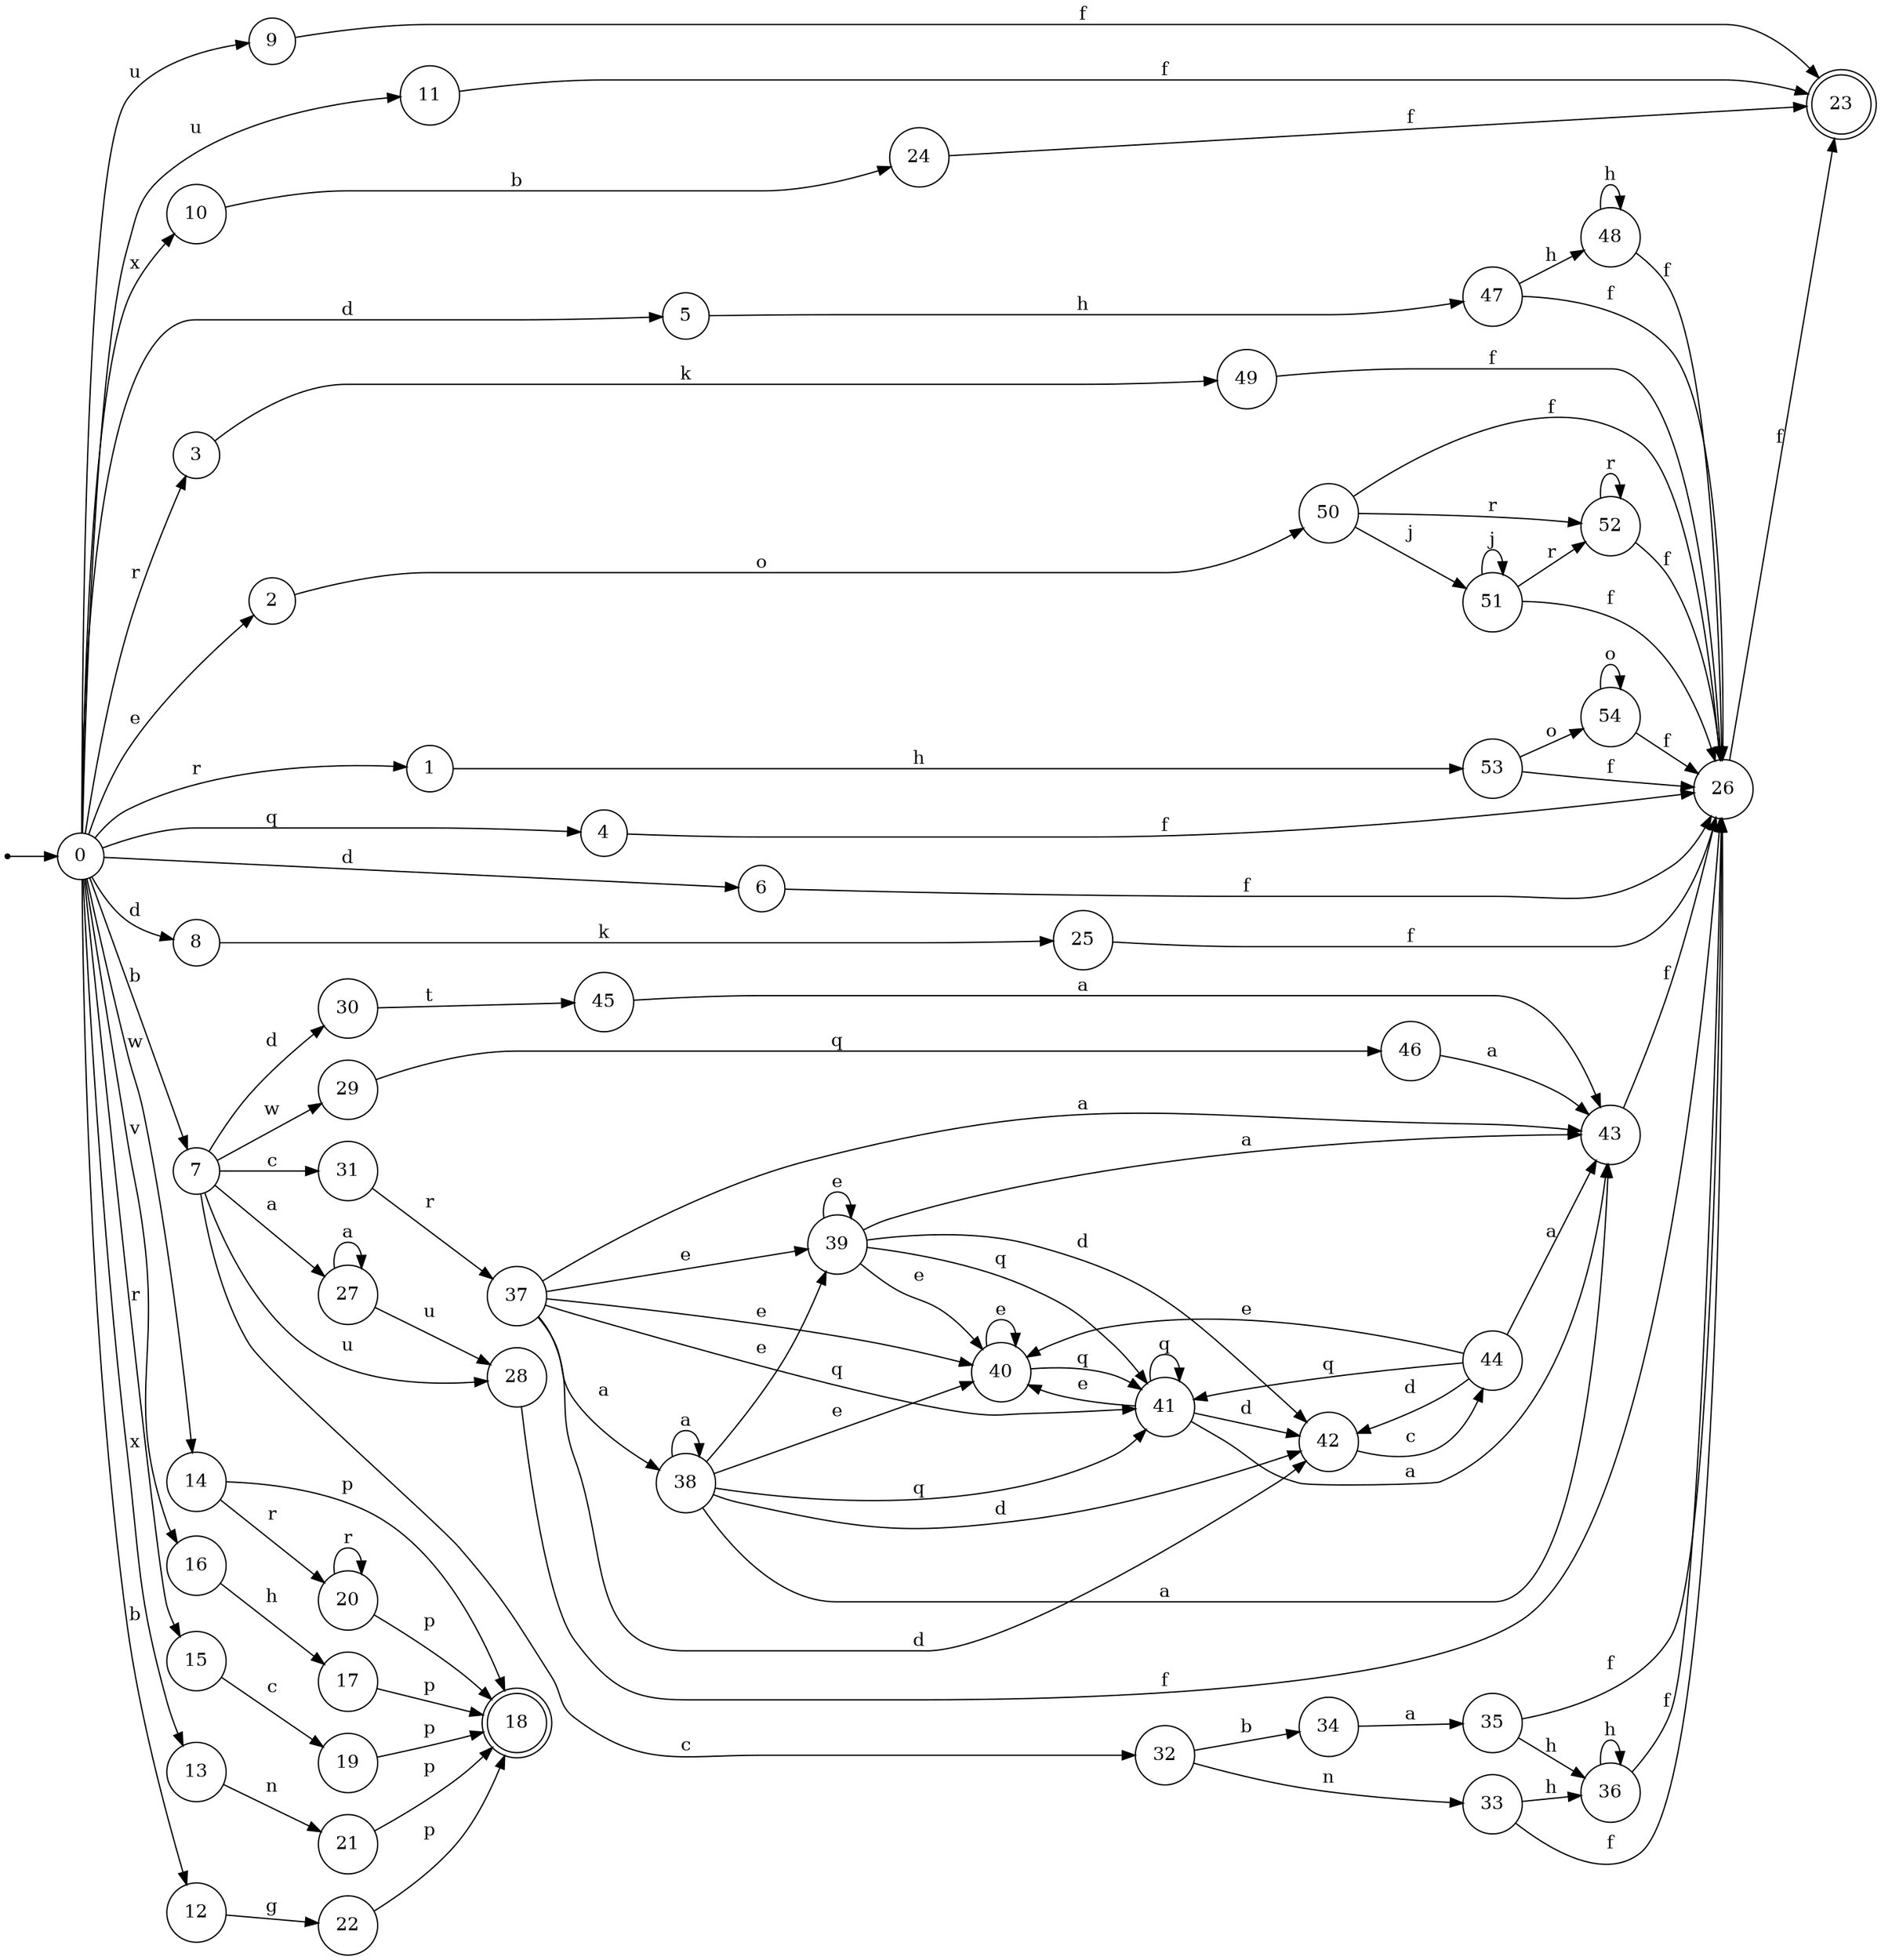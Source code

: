 digraph finite_state_machine {
rankdir=LR;
size="20,20";
node [shape = point]; "dummy0"
node [shape = circle]; "0";
"dummy0" -> "0";
node [shape = circle]; "1";
node [shape = circle]; "2";
node [shape = circle]; "3";
node [shape = circle]; "4";
node [shape = circle]; "5";
node [shape = circle]; "6";
node [shape = circle]; "7";
node [shape = circle]; "8";
node [shape = circle]; "9";
node [shape = circle]; "10";
node [shape = circle]; "11";
node [shape = circle]; "12";
node [shape = circle]; "13";
node [shape = circle]; "14";
node [shape = circle]; "15";
node [shape = circle]; "16";
node [shape = circle]; "17";
node [shape = doublecircle]; "18";node [shape = circle]; "19";
node [shape = circle]; "20";
node [shape = circle]; "21";
node [shape = circle]; "22";
node [shape = doublecircle]; "23";node [shape = circle]; "24";
node [shape = circle]; "25";
node [shape = circle]; "26";
node [shape = circle]; "27";
node [shape = circle]; "28";
node [shape = circle]; "29";
node [shape = circle]; "30";
node [shape = circle]; "31";
node [shape = circle]; "32";
node [shape = circle]; "33";
node [shape = circle]; "34";
node [shape = circle]; "35";
node [shape = circle]; "36";
node [shape = circle]; "37";
node [shape = circle]; "38";
node [shape = circle]; "39";
node [shape = circle]; "40";
node [shape = circle]; "41";
node [shape = circle]; "42";
node [shape = circle]; "43";
node [shape = circle]; "44";
node [shape = circle]; "45";
node [shape = circle]; "46";
node [shape = circle]; "47";
node [shape = circle]; "48";
node [shape = circle]; "49";
node [shape = circle]; "50";
node [shape = circle]; "51";
node [shape = circle]; "52";
node [shape = circle]; "53";
node [shape = circle]; "54";
"0" -> "1" [label = "r"];
 "0" -> "3" [label = "r"];
 "0" -> "15" [label = "r"];
 "0" -> "2" [label = "e"];
 "0" -> "4" [label = "q"];
 "0" -> "8" [label = "d"];
 "0" -> "5" [label = "d"];
 "0" -> "6" [label = "d"];
 "0" -> "12" [label = "b"];
 "0" -> "7" [label = "b"];
 "0" -> "9" [label = "u"];
 "0" -> "11" [label = "u"];
 "0" -> "10" [label = "x"];
 "0" -> "13" [label = "x"];
 "0" -> "14" [label = "w"];
 "0" -> "16" [label = "v"];
 "16" -> "17" [label = "h"];
 "17" -> "18" [label = "p"];
 "15" -> "19" [label = "c"];
 "19" -> "18" [label = "p"];
 "14" -> "20" [label = "r"];
 "14" -> "18" [label = "p"];
 "20" -> "20" [label = "r"];
 "20" -> "18" [label = "p"];
 "13" -> "21" [label = "n"];
 "21" -> "18" [label = "p"];
 "12" -> "22" [label = "g"];
 "22" -> "18" [label = "p"];
 "11" -> "23" [label = "f"];
 "10" -> "24" [label = "b"];
 "24" -> "23" [label = "f"];
 "9" -> "23" [label = "f"];
 "8" -> "25" [label = "k"];
 "25" -> "26" [label = "f"];
 "26" -> "23" [label = "f"];
 "7" -> "27" [label = "a"];
 "7" -> "28" [label = "u"];
 "7" -> "29" [label = "w"];
 "7" -> "30" [label = "d"];
 "7" -> "32" [label = "c"];
 "7" -> "31" [label = "c"];
 "32" -> "33" [label = "n"];
 "32" -> "34" [label = "b"];
 "34" -> "35" [label = "a"];
 "35" -> "36" [label = "h"];
 "35" -> "26" [label = "f"];
 "36" -> "36" [label = "h"];
 "36" -> "26" [label = "f"];
 "33" -> "36" [label = "h"];
 "33" -> "26" [label = "f"];
 "31" -> "37" [label = "r"];
 "37" -> "43" [label = "a"];
 "37" -> "38" [label = "a"];
 "37" -> "40" [label = "e"];
 "37" -> "39" [label = "e"];
 "37" -> "41" [label = "q"];
 "37" -> "42" [label = "d"];
 "43" -> "26" [label = "f"];
 "42" -> "44" [label = "c"];
 "44" -> "42" [label = "d"];
 "44" -> "40" [label = "e"];
 "44" -> "41" [label = "q"];
 "44" -> "43" [label = "a"];
 "41" -> "41" [label = "q"];
 "41" -> "40" [label = "e"];
 "41" -> "42" [label = "d"];
 "41" -> "43" [label = "a"];
 "40" -> "40" [label = "e"];
 "40" -> "41" [label = "q"];
 "39" -> "40" [label = "e"];
 "39" -> "39" [label = "e"];
 "39" -> "41" [label = "q"];
 "39" -> "42" [label = "d"];
 "39" -> "43" [label = "a"];
 "38" -> "43" [label = "a"];
 "38" -> "38" [label = "a"];
 "38" -> "40" [label = "e"];
 "38" -> "39" [label = "e"];
 "38" -> "41" [label = "q"];
 "38" -> "42" [label = "d"];
 "30" -> "45" [label = "t"];
 "45" -> "43" [label = "a"];
 "29" -> "46" [label = "q"];
 "46" -> "43" [label = "a"];
 "28" -> "26" [label = "f"];
 "27" -> "27" [label = "a"];
 "27" -> "28" [label = "u"];
 "6" -> "26" [label = "f"];
 "5" -> "47" [label = "h"];
 "47" -> "48" [label = "h"];
 "47" -> "26" [label = "f"];
 "48" -> "48" [label = "h"];
 "48" -> "26" [label = "f"];
 "4" -> "26" [label = "f"];
 "3" -> "49" [label = "k"];
 "49" -> "26" [label = "f"];
 "2" -> "50" [label = "o"];
 "50" -> "51" [label = "j"];
 "50" -> "52" [label = "r"];
 "50" -> "26" [label = "f"];
 "52" -> "52" [label = "r"];
 "52" -> "26" [label = "f"];
 "51" -> "51" [label = "j"];
 "51" -> "52" [label = "r"];
 "51" -> "26" [label = "f"];
 "1" -> "53" [label = "h"];
 "53" -> "54" [label = "o"];
 "53" -> "26" [label = "f"];
 "54" -> "54" [label = "o"];
 "54" -> "26" [label = "f"];
 }
